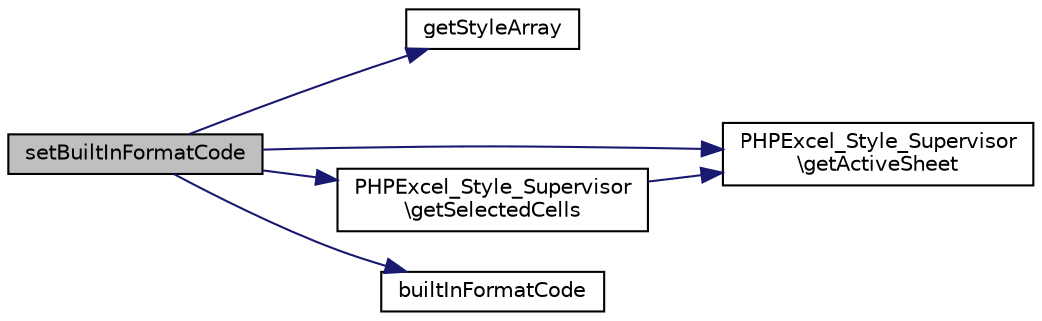 digraph "setBuiltInFormatCode"
{
  edge [fontname="Helvetica",fontsize="10",labelfontname="Helvetica",labelfontsize="10"];
  node [fontname="Helvetica",fontsize="10",shape=record];
  rankdir="LR";
  Node51 [label="setBuiltInFormatCode",height=0.2,width=0.4,color="black", fillcolor="grey75", style="filled", fontcolor="black"];
  Node51 -> Node52 [color="midnightblue",fontsize="10",style="solid",fontname="Helvetica"];
  Node52 [label="getStyleArray",height=0.2,width=0.4,color="black", fillcolor="white", style="filled",URL="$class_p_h_p_excel___style___number_format.html#af6c54f6a9dcec97e4b2e1bf4fb4d9092"];
  Node51 -> Node53 [color="midnightblue",fontsize="10",style="solid",fontname="Helvetica"];
  Node53 [label="PHPExcel_Style_Supervisor\l\\getActiveSheet",height=0.2,width=0.4,color="black", fillcolor="white", style="filled",URL="$class_p_h_p_excel___style___supervisor.html#aec8f52691db1a69bb76b089bdae0c8e6"];
  Node51 -> Node54 [color="midnightblue",fontsize="10",style="solid",fontname="Helvetica"];
  Node54 [label="PHPExcel_Style_Supervisor\l\\getSelectedCells",height=0.2,width=0.4,color="black", fillcolor="white", style="filled",URL="$class_p_h_p_excel___style___supervisor.html#ab17aa77ef10e750a08120fbf6f965eb2"];
  Node54 -> Node53 [color="midnightblue",fontsize="10",style="solid",fontname="Helvetica"];
  Node51 -> Node55 [color="midnightblue",fontsize="10",style="solid",fontname="Helvetica"];
  Node55 [label="builtInFormatCode",height=0.2,width=0.4,color="black", fillcolor="white", style="filled",URL="$class_p_h_p_excel___style___number_format.html#a74f1b490c3c15860dd30d4b8fb2e06b6"];
}
